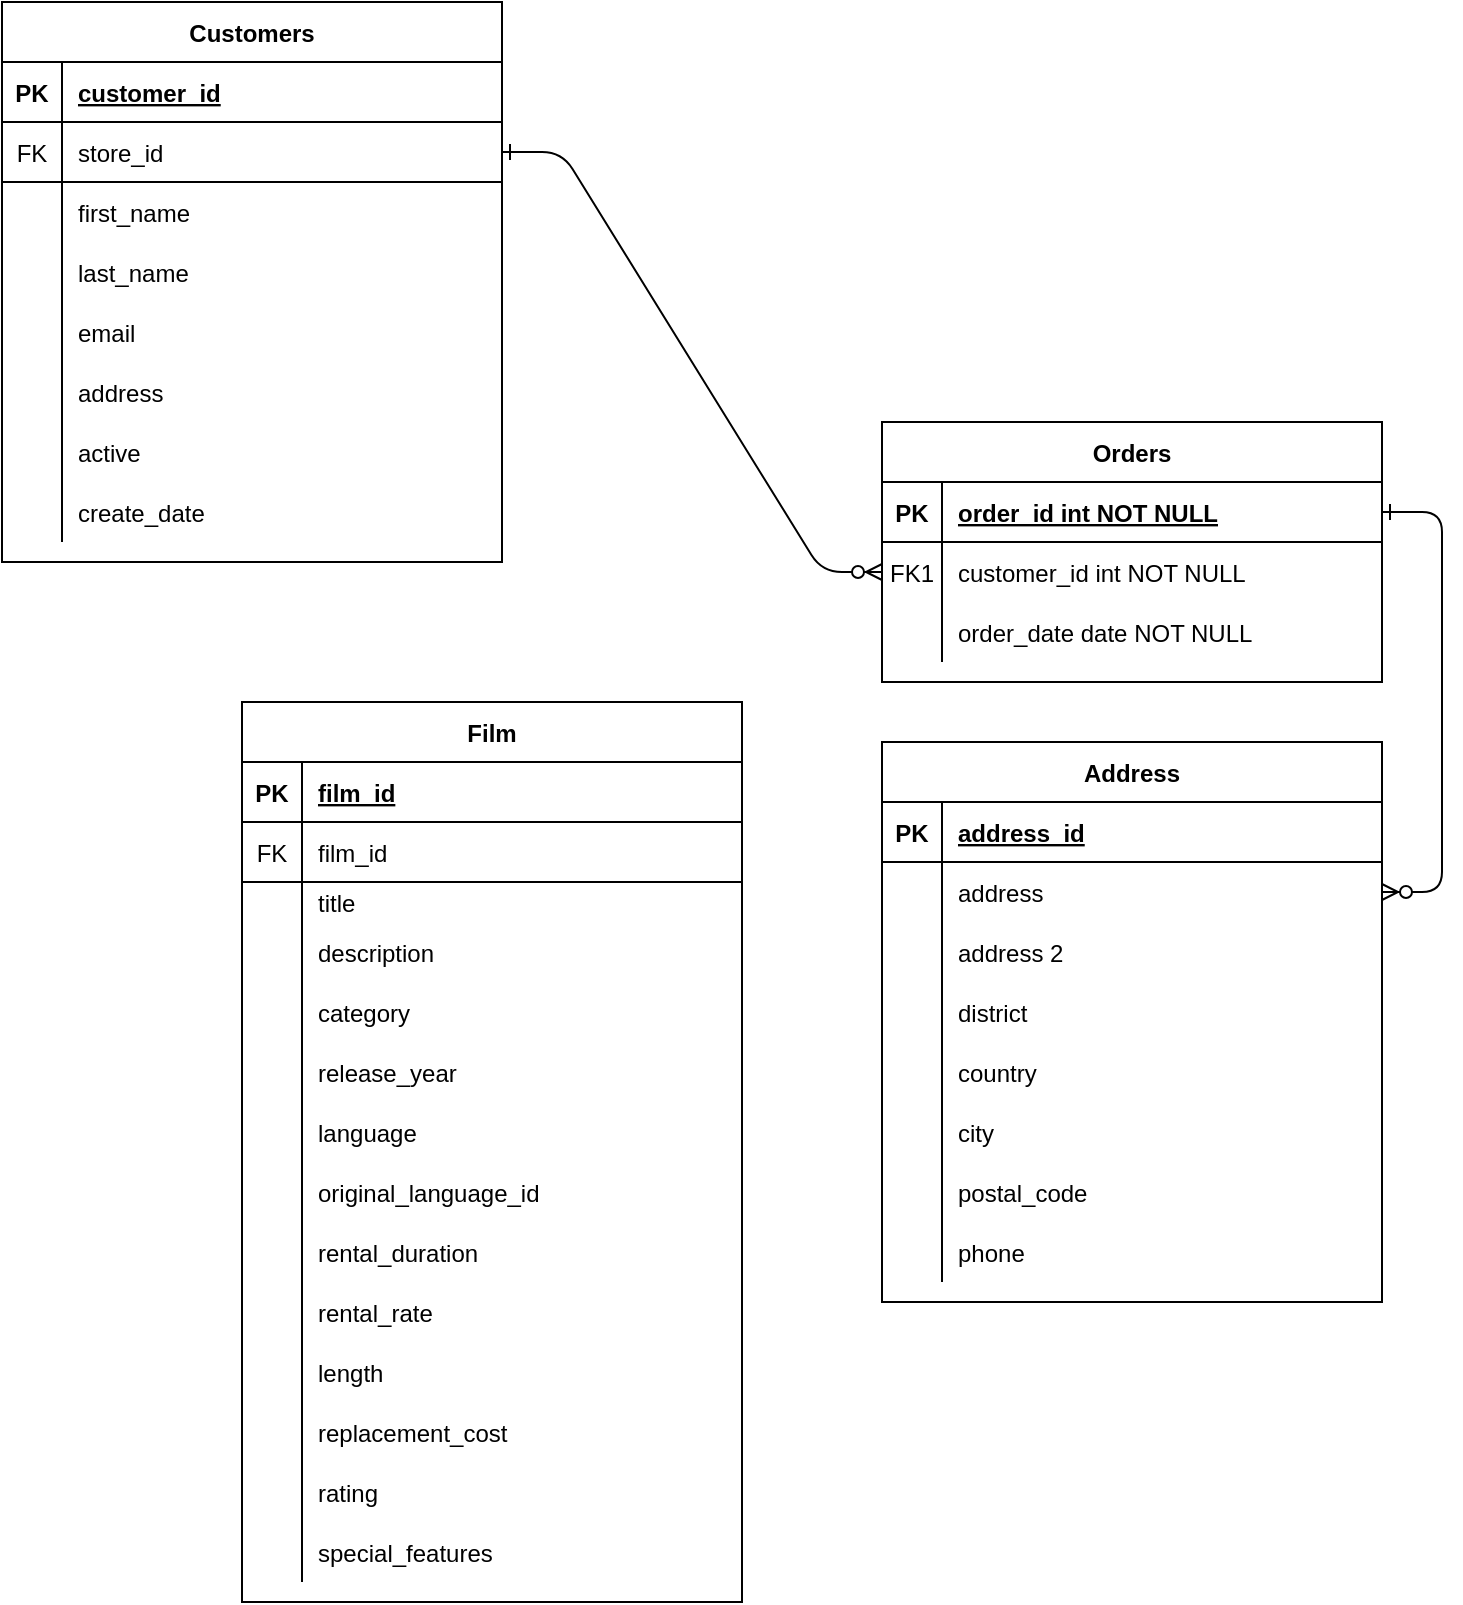 <mxfile version="14.9.0" type="github">
  <diagram id="R2lEEEUBdFMjLlhIrx00" name="Page-1">
    <mxGraphModel dx="782" dy="1568" grid="1" gridSize="10" guides="1" tooltips="1" connect="1" arrows="1" fold="1" page="1" pageScale="1" pageWidth="850" pageHeight="1100" math="0" shadow="0" extFonts="Permanent Marker^https://fonts.googleapis.com/css?family=Permanent+Marker">
      <root>
        <mxCell id="0" />
        <mxCell id="1" parent="0" />
        <mxCell id="C-vyLk0tnHw3VtMMgP7b-1" value="" style="edgeStyle=entityRelationEdgeStyle;endArrow=ERzeroToMany;startArrow=ERone;endFill=1;startFill=0;" parent="1" source="C-vyLk0tnHw3VtMMgP7b-24" target="C-vyLk0tnHw3VtMMgP7b-6" edge="1">
          <mxGeometry width="100" height="100" relative="1" as="geometry">
            <mxPoint x="340" y="720" as="sourcePoint" />
            <mxPoint x="440" y="620" as="targetPoint" />
          </mxGeometry>
        </mxCell>
        <mxCell id="C-vyLk0tnHw3VtMMgP7b-12" value="" style="edgeStyle=entityRelationEdgeStyle;endArrow=ERzeroToMany;startArrow=ERone;endFill=1;startFill=0;" parent="1" source="C-vyLk0tnHw3VtMMgP7b-3" target="C-vyLk0tnHw3VtMMgP7b-17" edge="1">
          <mxGeometry width="100" height="100" relative="1" as="geometry">
            <mxPoint x="400" y="180" as="sourcePoint" />
            <mxPoint x="460" y="205" as="targetPoint" />
          </mxGeometry>
        </mxCell>
        <mxCell id="C-vyLk0tnHw3VtMMgP7b-2" value="Orders" style="shape=table;startSize=30;container=1;collapsible=1;childLayout=tableLayout;fixedRows=1;rowLines=0;fontStyle=1;align=center;resizeLast=1;" parent="1" vertex="1">
          <mxGeometry x="450" y="120" width="250" height="130" as="geometry" />
        </mxCell>
        <mxCell id="C-vyLk0tnHw3VtMMgP7b-3" value="" style="shape=partialRectangle;collapsible=0;dropTarget=0;pointerEvents=0;fillColor=none;points=[[0,0.5],[1,0.5]];portConstraint=eastwest;top=0;left=0;right=0;bottom=1;" parent="C-vyLk0tnHw3VtMMgP7b-2" vertex="1">
          <mxGeometry y="30" width="250" height="30" as="geometry" />
        </mxCell>
        <mxCell id="C-vyLk0tnHw3VtMMgP7b-4" value="PK" style="shape=partialRectangle;overflow=hidden;connectable=0;fillColor=none;top=0;left=0;bottom=0;right=0;fontStyle=1;" parent="C-vyLk0tnHw3VtMMgP7b-3" vertex="1">
          <mxGeometry width="30" height="30" as="geometry" />
        </mxCell>
        <mxCell id="C-vyLk0tnHw3VtMMgP7b-5" value="order_id int NOT NULL " style="shape=partialRectangle;overflow=hidden;connectable=0;fillColor=none;top=0;left=0;bottom=0;right=0;align=left;spacingLeft=6;fontStyle=5;" parent="C-vyLk0tnHw3VtMMgP7b-3" vertex="1">
          <mxGeometry x="30" width="220" height="30" as="geometry" />
        </mxCell>
        <mxCell id="C-vyLk0tnHw3VtMMgP7b-6" value="" style="shape=partialRectangle;collapsible=0;dropTarget=0;pointerEvents=0;fillColor=none;points=[[0,0.5],[1,0.5]];portConstraint=eastwest;top=0;left=0;right=0;bottom=0;" parent="C-vyLk0tnHw3VtMMgP7b-2" vertex="1">
          <mxGeometry y="60" width="250" height="30" as="geometry" />
        </mxCell>
        <mxCell id="C-vyLk0tnHw3VtMMgP7b-7" value="FK1" style="shape=partialRectangle;overflow=hidden;connectable=0;fillColor=none;top=0;left=0;bottom=0;right=0;" parent="C-vyLk0tnHw3VtMMgP7b-6" vertex="1">
          <mxGeometry width="30" height="30" as="geometry" />
        </mxCell>
        <mxCell id="C-vyLk0tnHw3VtMMgP7b-8" value="customer_id int NOT NULL" style="shape=partialRectangle;overflow=hidden;connectable=0;fillColor=none;top=0;left=0;bottom=0;right=0;align=left;spacingLeft=6;" parent="C-vyLk0tnHw3VtMMgP7b-6" vertex="1">
          <mxGeometry x="30" width="220" height="30" as="geometry" />
        </mxCell>
        <mxCell id="C-vyLk0tnHw3VtMMgP7b-9" value="" style="shape=partialRectangle;collapsible=0;dropTarget=0;pointerEvents=0;fillColor=none;points=[[0,0.5],[1,0.5]];portConstraint=eastwest;top=0;left=0;right=0;bottom=0;" parent="C-vyLk0tnHw3VtMMgP7b-2" vertex="1">
          <mxGeometry y="90" width="250" height="30" as="geometry" />
        </mxCell>
        <mxCell id="C-vyLk0tnHw3VtMMgP7b-10" value="" style="shape=partialRectangle;overflow=hidden;connectable=0;fillColor=none;top=0;left=0;bottom=0;right=0;" parent="C-vyLk0tnHw3VtMMgP7b-9" vertex="1">
          <mxGeometry width="30" height="30" as="geometry" />
        </mxCell>
        <mxCell id="C-vyLk0tnHw3VtMMgP7b-11" value="order_date date NOT NULL" style="shape=partialRectangle;overflow=hidden;connectable=0;fillColor=none;top=0;left=0;bottom=0;right=0;align=left;spacingLeft=6;" parent="C-vyLk0tnHw3VtMMgP7b-9" vertex="1">
          <mxGeometry x="30" width="220" height="30" as="geometry" />
        </mxCell>
        <mxCell id="C-vyLk0tnHw3VtMMgP7b-13" value="Address" style="shape=table;startSize=30;container=1;collapsible=1;childLayout=tableLayout;fixedRows=1;rowLines=0;fontStyle=1;align=center;resizeLast=1;" parent="1" vertex="1">
          <mxGeometry x="450" y="280" width="250" height="280" as="geometry" />
        </mxCell>
        <mxCell id="C-vyLk0tnHw3VtMMgP7b-14" value="" style="shape=partialRectangle;collapsible=0;dropTarget=0;pointerEvents=0;fillColor=none;points=[[0,0.5],[1,0.5]];portConstraint=eastwest;top=0;left=0;right=0;bottom=1;" parent="C-vyLk0tnHw3VtMMgP7b-13" vertex="1">
          <mxGeometry y="30" width="250" height="30" as="geometry" />
        </mxCell>
        <mxCell id="C-vyLk0tnHw3VtMMgP7b-15" value="PK" style="shape=partialRectangle;overflow=hidden;connectable=0;fillColor=none;top=0;left=0;bottom=0;right=0;fontStyle=1;" parent="C-vyLk0tnHw3VtMMgP7b-14" vertex="1">
          <mxGeometry width="30" height="30" as="geometry" />
        </mxCell>
        <mxCell id="C-vyLk0tnHw3VtMMgP7b-16" value="address_id" style="shape=partialRectangle;overflow=hidden;connectable=0;fillColor=none;top=0;left=0;bottom=0;right=0;align=left;spacingLeft=6;fontStyle=5;" parent="C-vyLk0tnHw3VtMMgP7b-14" vertex="1">
          <mxGeometry x="30" width="220" height="30" as="geometry" />
        </mxCell>
        <mxCell id="C-vyLk0tnHw3VtMMgP7b-17" value="" style="shape=partialRectangle;collapsible=0;dropTarget=0;pointerEvents=0;fillColor=none;points=[[0,0.5],[1,0.5]];portConstraint=eastwest;top=0;left=0;right=0;bottom=0;" parent="C-vyLk0tnHw3VtMMgP7b-13" vertex="1">
          <mxGeometry y="60" width="250" height="30" as="geometry" />
        </mxCell>
        <mxCell id="C-vyLk0tnHw3VtMMgP7b-18" value="" style="shape=partialRectangle;overflow=hidden;connectable=0;fillColor=none;top=0;left=0;bottom=0;right=0;" parent="C-vyLk0tnHw3VtMMgP7b-17" vertex="1">
          <mxGeometry width="30" height="30" as="geometry" />
        </mxCell>
        <mxCell id="C-vyLk0tnHw3VtMMgP7b-19" value="address" style="shape=partialRectangle;overflow=hidden;connectable=0;fillColor=none;top=0;left=0;bottom=0;right=0;align=left;spacingLeft=6;" parent="C-vyLk0tnHw3VtMMgP7b-17" vertex="1">
          <mxGeometry x="30" width="220" height="30" as="geometry" />
        </mxCell>
        <mxCell id="C-vyLk0tnHw3VtMMgP7b-20" value="" style="shape=partialRectangle;collapsible=0;dropTarget=0;pointerEvents=0;fillColor=none;points=[[0,0.5],[1,0.5]];portConstraint=eastwest;top=0;left=0;right=0;bottom=0;" parent="C-vyLk0tnHw3VtMMgP7b-13" vertex="1">
          <mxGeometry y="90" width="250" height="30" as="geometry" />
        </mxCell>
        <mxCell id="C-vyLk0tnHw3VtMMgP7b-21" value="" style="shape=partialRectangle;overflow=hidden;connectable=0;fillColor=none;top=0;left=0;bottom=0;right=0;" parent="C-vyLk0tnHw3VtMMgP7b-20" vertex="1">
          <mxGeometry width="30" height="30" as="geometry" />
        </mxCell>
        <mxCell id="C-vyLk0tnHw3VtMMgP7b-22" value="address 2" style="shape=partialRectangle;overflow=hidden;connectable=0;fillColor=none;top=0;left=0;bottom=0;right=0;align=left;spacingLeft=6;" parent="C-vyLk0tnHw3VtMMgP7b-20" vertex="1">
          <mxGeometry x="30" width="220" height="30" as="geometry" />
        </mxCell>
        <mxCell id="6zeZxqrtX1bNYkqSOk_9-44" style="shape=partialRectangle;collapsible=0;dropTarget=0;pointerEvents=0;fillColor=none;points=[[0,0.5],[1,0.5]];portConstraint=eastwest;top=0;left=0;right=0;bottom=0;" vertex="1" parent="C-vyLk0tnHw3VtMMgP7b-13">
          <mxGeometry y="120" width="250" height="30" as="geometry" />
        </mxCell>
        <mxCell id="6zeZxqrtX1bNYkqSOk_9-45" style="shape=partialRectangle;overflow=hidden;connectable=0;fillColor=none;top=0;left=0;bottom=0;right=0;" vertex="1" parent="6zeZxqrtX1bNYkqSOk_9-44">
          <mxGeometry width="30" height="30" as="geometry" />
        </mxCell>
        <mxCell id="6zeZxqrtX1bNYkqSOk_9-46" value="district" style="shape=partialRectangle;overflow=hidden;connectable=0;fillColor=none;top=0;left=0;bottom=0;right=0;align=left;spacingLeft=6;" vertex="1" parent="6zeZxqrtX1bNYkqSOk_9-44">
          <mxGeometry x="30" width="220" height="30" as="geometry" />
        </mxCell>
        <mxCell id="6zeZxqrtX1bNYkqSOk_9-75" style="shape=partialRectangle;collapsible=0;dropTarget=0;pointerEvents=0;fillColor=none;points=[[0,0.5],[1,0.5]];portConstraint=eastwest;top=0;left=0;right=0;bottom=0;" vertex="1" parent="C-vyLk0tnHw3VtMMgP7b-13">
          <mxGeometry y="150" width="250" height="30" as="geometry" />
        </mxCell>
        <mxCell id="6zeZxqrtX1bNYkqSOk_9-76" style="shape=partialRectangle;overflow=hidden;connectable=0;fillColor=none;top=0;left=0;bottom=0;right=0;" vertex="1" parent="6zeZxqrtX1bNYkqSOk_9-75">
          <mxGeometry width="30" height="30" as="geometry" />
        </mxCell>
        <mxCell id="6zeZxqrtX1bNYkqSOk_9-77" value="country" style="shape=partialRectangle;overflow=hidden;connectable=0;fillColor=none;top=0;left=0;bottom=0;right=0;align=left;spacingLeft=6;" vertex="1" parent="6zeZxqrtX1bNYkqSOk_9-75">
          <mxGeometry x="30" width="220" height="30" as="geometry" />
        </mxCell>
        <mxCell id="6zeZxqrtX1bNYkqSOk_9-41" style="shape=partialRectangle;collapsible=0;dropTarget=0;pointerEvents=0;fillColor=none;points=[[0,0.5],[1,0.5]];portConstraint=eastwest;top=0;left=0;right=0;bottom=0;" vertex="1" parent="C-vyLk0tnHw3VtMMgP7b-13">
          <mxGeometry y="180" width="250" height="30" as="geometry" />
        </mxCell>
        <mxCell id="6zeZxqrtX1bNYkqSOk_9-42" style="shape=partialRectangle;overflow=hidden;connectable=0;fillColor=none;top=0;left=0;bottom=0;right=0;" vertex="1" parent="6zeZxqrtX1bNYkqSOk_9-41">
          <mxGeometry width="30" height="30" as="geometry" />
        </mxCell>
        <mxCell id="6zeZxqrtX1bNYkqSOk_9-43" value="city" style="shape=partialRectangle;overflow=hidden;connectable=0;fillColor=none;top=0;left=0;bottom=0;right=0;align=left;spacingLeft=6;" vertex="1" parent="6zeZxqrtX1bNYkqSOk_9-41">
          <mxGeometry x="30" width="220" height="30" as="geometry" />
        </mxCell>
        <mxCell id="6zeZxqrtX1bNYkqSOk_9-50" style="shape=partialRectangle;collapsible=0;dropTarget=0;pointerEvents=0;fillColor=none;points=[[0,0.5],[1,0.5]];portConstraint=eastwest;top=0;left=0;right=0;bottom=0;" vertex="1" parent="C-vyLk0tnHw3VtMMgP7b-13">
          <mxGeometry y="210" width="250" height="30" as="geometry" />
        </mxCell>
        <mxCell id="6zeZxqrtX1bNYkqSOk_9-51" style="shape=partialRectangle;overflow=hidden;connectable=0;fillColor=none;top=0;left=0;bottom=0;right=0;" vertex="1" parent="6zeZxqrtX1bNYkqSOk_9-50">
          <mxGeometry width="30" height="30" as="geometry" />
        </mxCell>
        <mxCell id="6zeZxqrtX1bNYkqSOk_9-52" value="postal_code" style="shape=partialRectangle;overflow=hidden;connectable=0;fillColor=none;top=0;left=0;bottom=0;right=0;align=left;spacingLeft=6;" vertex="1" parent="6zeZxqrtX1bNYkqSOk_9-50">
          <mxGeometry x="30" width="220" height="30" as="geometry" />
        </mxCell>
        <mxCell id="6zeZxqrtX1bNYkqSOk_9-47" style="shape=partialRectangle;collapsible=0;dropTarget=0;pointerEvents=0;fillColor=none;points=[[0,0.5],[1,0.5]];portConstraint=eastwest;top=0;left=0;right=0;bottom=0;" vertex="1" parent="C-vyLk0tnHw3VtMMgP7b-13">
          <mxGeometry y="240" width="250" height="30" as="geometry" />
        </mxCell>
        <mxCell id="6zeZxqrtX1bNYkqSOk_9-48" style="shape=partialRectangle;overflow=hidden;connectable=0;fillColor=none;top=0;left=0;bottom=0;right=0;" vertex="1" parent="6zeZxqrtX1bNYkqSOk_9-47">
          <mxGeometry width="30" height="30" as="geometry" />
        </mxCell>
        <mxCell id="6zeZxqrtX1bNYkqSOk_9-49" value="phone" style="shape=partialRectangle;overflow=hidden;connectable=0;fillColor=none;top=0;left=0;bottom=0;right=0;align=left;spacingLeft=6;" vertex="1" parent="6zeZxqrtX1bNYkqSOk_9-47">
          <mxGeometry x="30" width="220" height="30" as="geometry" />
        </mxCell>
        <mxCell id="C-vyLk0tnHw3VtMMgP7b-23" value="Customers" style="shape=table;startSize=30;container=1;collapsible=1;childLayout=tableLayout;fixedRows=1;rowLines=0;fontStyle=1;align=center;resizeLast=1;" parent="1" vertex="1">
          <mxGeometry x="10" y="-90" width="250" height="280" as="geometry" />
        </mxCell>
        <mxCell id="6zeZxqrtX1bNYkqSOk_9-83" style="shape=partialRectangle;collapsible=0;dropTarget=0;pointerEvents=0;fillColor=none;points=[[0,0.5],[1,0.5]];portConstraint=eastwest;top=0;left=0;right=0;bottom=1;" vertex="1" parent="C-vyLk0tnHw3VtMMgP7b-23">
          <mxGeometry y="30" width="250" height="30" as="geometry" />
        </mxCell>
        <mxCell id="6zeZxqrtX1bNYkqSOk_9-84" value="PK" style="shape=partialRectangle;overflow=hidden;connectable=0;fillColor=none;top=0;left=0;bottom=0;right=0;fontStyle=1;" vertex="1" parent="6zeZxqrtX1bNYkqSOk_9-83">
          <mxGeometry width="30" height="30" as="geometry" />
        </mxCell>
        <mxCell id="6zeZxqrtX1bNYkqSOk_9-85" value="customer_id" style="shape=partialRectangle;overflow=hidden;connectable=0;fillColor=none;top=0;left=0;bottom=0;right=0;align=left;spacingLeft=6;fontStyle=5;" vertex="1" parent="6zeZxqrtX1bNYkqSOk_9-83">
          <mxGeometry x="30" width="220" height="30" as="geometry" />
        </mxCell>
        <mxCell id="C-vyLk0tnHw3VtMMgP7b-24" value="" style="shape=partialRectangle;collapsible=0;dropTarget=0;pointerEvents=0;fillColor=none;points=[[0,0.5],[1,0.5]];portConstraint=eastwest;top=0;left=0;right=0;bottom=1;" parent="C-vyLk0tnHw3VtMMgP7b-23" vertex="1">
          <mxGeometry y="60" width="250" height="30" as="geometry" />
        </mxCell>
        <mxCell id="C-vyLk0tnHw3VtMMgP7b-25" value="FK" style="shape=partialRectangle;overflow=hidden;connectable=0;fillColor=none;top=0;left=0;bottom=0;right=0;fontStyle=0;" parent="C-vyLk0tnHw3VtMMgP7b-24" vertex="1">
          <mxGeometry width="30" height="30" as="geometry" />
        </mxCell>
        <mxCell id="C-vyLk0tnHw3VtMMgP7b-26" value="store_id" style="shape=partialRectangle;overflow=hidden;connectable=0;fillColor=none;top=0;left=0;bottom=0;right=0;align=left;spacingLeft=6;fontStyle=0;" parent="C-vyLk0tnHw3VtMMgP7b-24" vertex="1">
          <mxGeometry x="30" width="220" height="30" as="geometry" />
        </mxCell>
        <mxCell id="C-vyLk0tnHw3VtMMgP7b-27" value="" style="shape=partialRectangle;collapsible=0;dropTarget=0;pointerEvents=0;fillColor=none;points=[[0,0.5],[1,0.5]];portConstraint=eastwest;top=0;left=0;right=0;bottom=0;" parent="C-vyLk0tnHw3VtMMgP7b-23" vertex="1">
          <mxGeometry y="90" width="250" height="30" as="geometry" />
        </mxCell>
        <mxCell id="C-vyLk0tnHw3VtMMgP7b-28" value="" style="shape=partialRectangle;overflow=hidden;connectable=0;fillColor=none;top=0;left=0;bottom=0;right=0;" parent="C-vyLk0tnHw3VtMMgP7b-27" vertex="1">
          <mxGeometry width="30" height="30" as="geometry" />
        </mxCell>
        <mxCell id="C-vyLk0tnHw3VtMMgP7b-29" value="first_name" style="shape=partialRectangle;overflow=hidden;connectable=0;fillColor=none;top=0;left=0;bottom=0;right=0;align=left;spacingLeft=6;" parent="C-vyLk0tnHw3VtMMgP7b-27" vertex="1">
          <mxGeometry x="30" width="220" height="30" as="geometry" />
        </mxCell>
        <mxCell id="6zeZxqrtX1bNYkqSOk_9-17" style="shape=partialRectangle;collapsible=0;dropTarget=0;pointerEvents=0;fillColor=none;points=[[0,0.5],[1,0.5]];portConstraint=eastwest;top=0;left=0;right=0;bottom=0;" vertex="1" parent="C-vyLk0tnHw3VtMMgP7b-23">
          <mxGeometry y="120" width="250" height="30" as="geometry" />
        </mxCell>
        <mxCell id="6zeZxqrtX1bNYkqSOk_9-18" style="shape=partialRectangle;overflow=hidden;connectable=0;fillColor=none;top=0;left=0;bottom=0;right=0;" vertex="1" parent="6zeZxqrtX1bNYkqSOk_9-17">
          <mxGeometry width="30" height="30" as="geometry" />
        </mxCell>
        <mxCell id="6zeZxqrtX1bNYkqSOk_9-19" value="last_name" style="shape=partialRectangle;overflow=hidden;connectable=0;fillColor=none;top=0;left=0;bottom=0;right=0;align=left;spacingLeft=6;" vertex="1" parent="6zeZxqrtX1bNYkqSOk_9-17">
          <mxGeometry x="30" width="220" height="30" as="geometry" />
        </mxCell>
        <mxCell id="6zeZxqrtX1bNYkqSOk_9-20" style="shape=partialRectangle;collapsible=0;dropTarget=0;pointerEvents=0;fillColor=none;points=[[0,0.5],[1,0.5]];portConstraint=eastwest;top=0;left=0;right=0;bottom=0;" vertex="1" parent="C-vyLk0tnHw3VtMMgP7b-23">
          <mxGeometry y="150" width="250" height="30" as="geometry" />
        </mxCell>
        <mxCell id="6zeZxqrtX1bNYkqSOk_9-21" style="shape=partialRectangle;overflow=hidden;connectable=0;fillColor=none;top=0;left=0;bottom=0;right=0;" vertex="1" parent="6zeZxqrtX1bNYkqSOk_9-20">
          <mxGeometry width="30" height="30" as="geometry" />
        </mxCell>
        <mxCell id="6zeZxqrtX1bNYkqSOk_9-22" value="email" style="shape=partialRectangle;overflow=hidden;connectable=0;fillColor=none;top=0;left=0;bottom=0;right=0;align=left;spacingLeft=6;" vertex="1" parent="6zeZxqrtX1bNYkqSOk_9-20">
          <mxGeometry x="30" width="220" height="30" as="geometry" />
        </mxCell>
        <mxCell id="6zeZxqrtX1bNYkqSOk_9-23" style="shape=partialRectangle;collapsible=0;dropTarget=0;pointerEvents=0;fillColor=none;points=[[0,0.5],[1,0.5]];portConstraint=eastwest;top=0;left=0;right=0;bottom=0;" vertex="1" parent="C-vyLk0tnHw3VtMMgP7b-23">
          <mxGeometry y="180" width="250" height="30" as="geometry" />
        </mxCell>
        <mxCell id="6zeZxqrtX1bNYkqSOk_9-24" style="shape=partialRectangle;overflow=hidden;connectable=0;fillColor=none;top=0;left=0;bottom=0;right=0;" vertex="1" parent="6zeZxqrtX1bNYkqSOk_9-23">
          <mxGeometry width="30" height="30" as="geometry" />
        </mxCell>
        <mxCell id="6zeZxqrtX1bNYkqSOk_9-25" value="address" style="shape=partialRectangle;overflow=hidden;connectable=0;fillColor=none;top=0;left=0;bottom=0;right=0;align=left;spacingLeft=6;" vertex="1" parent="6zeZxqrtX1bNYkqSOk_9-23">
          <mxGeometry x="30" width="220" height="30" as="geometry" />
        </mxCell>
        <mxCell id="6zeZxqrtX1bNYkqSOk_9-88" style="shape=partialRectangle;collapsible=0;dropTarget=0;pointerEvents=0;fillColor=none;points=[[0,0.5],[1,0.5]];portConstraint=eastwest;top=0;left=0;right=0;bottom=0;" vertex="1" parent="C-vyLk0tnHw3VtMMgP7b-23">
          <mxGeometry y="210" width="250" height="30" as="geometry" />
        </mxCell>
        <mxCell id="6zeZxqrtX1bNYkqSOk_9-89" style="shape=partialRectangle;overflow=hidden;connectable=0;fillColor=none;top=0;left=0;bottom=0;right=0;" vertex="1" parent="6zeZxqrtX1bNYkqSOk_9-88">
          <mxGeometry width="30" height="30" as="geometry" />
        </mxCell>
        <mxCell id="6zeZxqrtX1bNYkqSOk_9-90" value="active" style="shape=partialRectangle;overflow=hidden;connectable=0;fillColor=none;top=0;left=0;bottom=0;right=0;align=left;spacingLeft=6;" vertex="1" parent="6zeZxqrtX1bNYkqSOk_9-88">
          <mxGeometry x="30" width="220" height="30" as="geometry" />
        </mxCell>
        <mxCell id="6zeZxqrtX1bNYkqSOk_9-91" style="shape=partialRectangle;collapsible=0;dropTarget=0;pointerEvents=0;fillColor=none;points=[[0,0.5],[1,0.5]];portConstraint=eastwest;top=0;left=0;right=0;bottom=0;" vertex="1" parent="C-vyLk0tnHw3VtMMgP7b-23">
          <mxGeometry y="240" width="250" height="30" as="geometry" />
        </mxCell>
        <mxCell id="6zeZxqrtX1bNYkqSOk_9-92" style="shape=partialRectangle;overflow=hidden;connectable=0;fillColor=none;top=0;left=0;bottom=0;right=0;" vertex="1" parent="6zeZxqrtX1bNYkqSOk_9-91">
          <mxGeometry width="30" height="30" as="geometry" />
        </mxCell>
        <mxCell id="6zeZxqrtX1bNYkqSOk_9-93" value="create_date" style="shape=partialRectangle;overflow=hidden;connectable=0;fillColor=none;top=0;left=0;bottom=0;right=0;align=left;spacingLeft=6;" vertex="1" parent="6zeZxqrtX1bNYkqSOk_9-91">
          <mxGeometry x="30" width="220" height="30" as="geometry" />
        </mxCell>
        <mxCell id="6zeZxqrtX1bNYkqSOk_9-1" value="Film" style="shape=table;startSize=30;container=1;collapsible=1;childLayout=tableLayout;fixedRows=1;rowLines=0;fontStyle=1;align=center;resizeLast=1;" vertex="1" parent="1">
          <mxGeometry x="130" y="260" width="250" height="450" as="geometry" />
        </mxCell>
        <mxCell id="6zeZxqrtX1bNYkqSOk_9-35" style="shape=partialRectangle;collapsible=0;dropTarget=0;pointerEvents=0;fillColor=none;points=[[0,0.5],[1,0.5]];portConstraint=eastwest;top=0;left=0;right=0;bottom=1;" vertex="1" parent="6zeZxqrtX1bNYkqSOk_9-1">
          <mxGeometry y="30" width="250" height="30" as="geometry" />
        </mxCell>
        <mxCell id="6zeZxqrtX1bNYkqSOk_9-36" value="PK" style="shape=partialRectangle;overflow=hidden;connectable=0;fillColor=none;top=0;left=0;bottom=0;right=0;fontStyle=1;" vertex="1" parent="6zeZxqrtX1bNYkqSOk_9-35">
          <mxGeometry width="30" height="30" as="geometry" />
        </mxCell>
        <mxCell id="6zeZxqrtX1bNYkqSOk_9-37" value="film_id" style="shape=partialRectangle;overflow=hidden;connectable=0;fillColor=none;top=0;left=0;bottom=0;right=0;align=left;spacingLeft=6;fontStyle=5;" vertex="1" parent="6zeZxqrtX1bNYkqSOk_9-35">
          <mxGeometry x="30" width="220" height="30" as="geometry" />
        </mxCell>
        <mxCell id="6zeZxqrtX1bNYkqSOk_9-2" value="" style="shape=partialRectangle;collapsible=0;dropTarget=0;pointerEvents=0;fillColor=none;points=[[0,0.5],[1,0.5]];portConstraint=eastwest;top=0;left=0;right=0;bottom=1;" vertex="1" parent="6zeZxqrtX1bNYkqSOk_9-1">
          <mxGeometry y="60" width="250" height="30" as="geometry" />
        </mxCell>
        <mxCell id="6zeZxqrtX1bNYkqSOk_9-3" value="FK" style="shape=partialRectangle;overflow=hidden;connectable=0;fillColor=none;top=0;left=0;bottom=0;right=0;fontStyle=0;" vertex="1" parent="6zeZxqrtX1bNYkqSOk_9-2">
          <mxGeometry width="30" height="30" as="geometry" />
        </mxCell>
        <mxCell id="6zeZxqrtX1bNYkqSOk_9-4" value="" style="shape=partialRectangle;overflow=hidden;connectable=0;fillColor=none;top=0;left=0;bottom=0;right=0;align=left;spacingLeft=6;fontStyle=5;" vertex="1" parent="6zeZxqrtX1bNYkqSOk_9-2">
          <mxGeometry x="30" width="220" height="30" as="geometry" />
        </mxCell>
        <mxCell id="6zeZxqrtX1bNYkqSOk_9-5" value="" style="shape=partialRectangle;collapsible=0;dropTarget=0;pointerEvents=0;fillColor=none;points=[[0,0.5],[1,0.5]];portConstraint=eastwest;top=0;left=0;right=0;bottom=0;" vertex="1" parent="6zeZxqrtX1bNYkqSOk_9-1">
          <mxGeometry y="90" width="250" height="20" as="geometry" />
        </mxCell>
        <mxCell id="6zeZxqrtX1bNYkqSOk_9-6" value="" style="shape=partialRectangle;overflow=hidden;connectable=0;fillColor=none;top=0;left=0;bottom=0;right=0;" vertex="1" parent="6zeZxqrtX1bNYkqSOk_9-5">
          <mxGeometry width="30" height="20" as="geometry" />
        </mxCell>
        <mxCell id="6zeZxqrtX1bNYkqSOk_9-7" value="title" style="shape=partialRectangle;overflow=hidden;connectable=0;fillColor=none;top=0;left=0;bottom=0;right=0;align=left;spacingLeft=6;" vertex="1" parent="6zeZxqrtX1bNYkqSOk_9-5">
          <mxGeometry x="30" width="220" height="20" as="geometry" />
        </mxCell>
        <mxCell id="6zeZxqrtX1bNYkqSOk_9-8" value="" style="shape=partialRectangle;collapsible=0;dropTarget=0;pointerEvents=0;fillColor=none;points=[[0,0.5],[1,0.5]];portConstraint=eastwest;top=0;left=0;right=0;bottom=0;" vertex="1" parent="6zeZxqrtX1bNYkqSOk_9-1">
          <mxGeometry y="110" width="250" height="30" as="geometry" />
        </mxCell>
        <mxCell id="6zeZxqrtX1bNYkqSOk_9-9" value="" style="shape=partialRectangle;overflow=hidden;connectable=0;fillColor=none;top=0;left=0;bottom=0;right=0;" vertex="1" parent="6zeZxqrtX1bNYkqSOk_9-8">
          <mxGeometry width="30" height="30" as="geometry" />
        </mxCell>
        <mxCell id="6zeZxqrtX1bNYkqSOk_9-10" value="description" style="shape=partialRectangle;overflow=hidden;connectable=0;fillColor=none;top=0;left=0;bottom=0;right=0;align=left;spacingLeft=6;" vertex="1" parent="6zeZxqrtX1bNYkqSOk_9-8">
          <mxGeometry x="30" width="220" height="30" as="geometry" />
        </mxCell>
        <mxCell id="6zeZxqrtX1bNYkqSOk_9-78" style="shape=partialRectangle;collapsible=0;dropTarget=0;pointerEvents=0;fillColor=none;points=[[0,0.5],[1,0.5]];portConstraint=eastwest;top=0;left=0;right=0;bottom=0;" vertex="1" parent="6zeZxqrtX1bNYkqSOk_9-1">
          <mxGeometry y="140" width="250" height="30" as="geometry" />
        </mxCell>
        <mxCell id="6zeZxqrtX1bNYkqSOk_9-79" style="shape=partialRectangle;overflow=hidden;connectable=0;fillColor=none;top=0;left=0;bottom=0;right=0;" vertex="1" parent="6zeZxqrtX1bNYkqSOk_9-78">
          <mxGeometry width="30" height="30" as="geometry" />
        </mxCell>
        <mxCell id="6zeZxqrtX1bNYkqSOk_9-80" value="category" style="shape=partialRectangle;overflow=hidden;connectable=0;fillColor=none;top=0;left=0;bottom=0;right=0;align=left;spacingLeft=6;" vertex="1" parent="6zeZxqrtX1bNYkqSOk_9-78">
          <mxGeometry x="30" width="220" height="30" as="geometry" />
        </mxCell>
        <mxCell id="6zeZxqrtX1bNYkqSOk_9-26" style="shape=partialRectangle;collapsible=0;dropTarget=0;pointerEvents=0;fillColor=none;points=[[0,0.5],[1,0.5]];portConstraint=eastwest;top=0;left=0;right=0;bottom=0;" vertex="1" parent="6zeZxqrtX1bNYkqSOk_9-1">
          <mxGeometry y="170" width="250" height="30" as="geometry" />
        </mxCell>
        <mxCell id="6zeZxqrtX1bNYkqSOk_9-27" style="shape=partialRectangle;overflow=hidden;connectable=0;fillColor=none;top=0;left=0;bottom=0;right=0;" vertex="1" parent="6zeZxqrtX1bNYkqSOk_9-26">
          <mxGeometry width="30" height="30" as="geometry" />
        </mxCell>
        <mxCell id="6zeZxqrtX1bNYkqSOk_9-28" value="release_year" style="shape=partialRectangle;overflow=hidden;connectable=0;fillColor=none;top=0;left=0;bottom=0;right=0;align=left;spacingLeft=6;" vertex="1" parent="6zeZxqrtX1bNYkqSOk_9-26">
          <mxGeometry x="30" width="220" height="30" as="geometry" />
        </mxCell>
        <mxCell id="6zeZxqrtX1bNYkqSOk_9-29" style="shape=partialRectangle;collapsible=0;dropTarget=0;pointerEvents=0;fillColor=none;points=[[0,0.5],[1,0.5]];portConstraint=eastwest;top=0;left=0;right=0;bottom=0;" vertex="1" parent="6zeZxqrtX1bNYkqSOk_9-1">
          <mxGeometry y="200" width="250" height="30" as="geometry" />
        </mxCell>
        <mxCell id="6zeZxqrtX1bNYkqSOk_9-30" style="shape=partialRectangle;overflow=hidden;connectable=0;fillColor=none;top=0;left=0;bottom=0;right=0;" vertex="1" parent="6zeZxqrtX1bNYkqSOk_9-29">
          <mxGeometry width="30" height="30" as="geometry" />
        </mxCell>
        <mxCell id="6zeZxqrtX1bNYkqSOk_9-31" value="language" style="shape=partialRectangle;overflow=hidden;connectable=0;fillColor=none;top=0;left=0;bottom=0;right=0;align=left;spacingLeft=6;" vertex="1" parent="6zeZxqrtX1bNYkqSOk_9-29">
          <mxGeometry x="30" width="220" height="30" as="geometry" />
        </mxCell>
        <mxCell id="6zeZxqrtX1bNYkqSOk_9-32" style="shape=partialRectangle;collapsible=0;dropTarget=0;pointerEvents=0;fillColor=none;points=[[0,0.5],[1,0.5]];portConstraint=eastwest;top=0;left=0;right=0;bottom=0;" vertex="1" parent="6zeZxqrtX1bNYkqSOk_9-1">
          <mxGeometry y="230" width="250" height="30" as="geometry" />
        </mxCell>
        <mxCell id="6zeZxqrtX1bNYkqSOk_9-33" style="shape=partialRectangle;overflow=hidden;connectable=0;fillColor=none;top=0;left=0;bottom=0;right=0;" vertex="1" parent="6zeZxqrtX1bNYkqSOk_9-32">
          <mxGeometry width="30" height="30" as="geometry" />
        </mxCell>
        <mxCell id="6zeZxqrtX1bNYkqSOk_9-34" value="original_language_id" style="shape=partialRectangle;overflow=hidden;connectable=0;fillColor=none;top=0;left=0;bottom=0;right=0;align=left;spacingLeft=6;" vertex="1" parent="6zeZxqrtX1bNYkqSOk_9-32">
          <mxGeometry x="30" width="220" height="30" as="geometry" />
        </mxCell>
        <mxCell id="6zeZxqrtX1bNYkqSOk_9-54" style="shape=partialRectangle;collapsible=0;dropTarget=0;pointerEvents=0;fillColor=none;points=[[0,0.5],[1,0.5]];portConstraint=eastwest;top=0;left=0;right=0;bottom=0;" vertex="1" parent="6zeZxqrtX1bNYkqSOk_9-1">
          <mxGeometry y="260" width="250" height="30" as="geometry" />
        </mxCell>
        <mxCell id="6zeZxqrtX1bNYkqSOk_9-55" style="shape=partialRectangle;overflow=hidden;connectable=0;fillColor=none;top=0;left=0;bottom=0;right=0;" vertex="1" parent="6zeZxqrtX1bNYkqSOk_9-54">
          <mxGeometry width="30" height="30" as="geometry" />
        </mxCell>
        <mxCell id="6zeZxqrtX1bNYkqSOk_9-56" value="rental_duration" style="shape=partialRectangle;overflow=hidden;connectable=0;fillColor=none;top=0;left=0;bottom=0;right=0;align=left;spacingLeft=6;" vertex="1" parent="6zeZxqrtX1bNYkqSOk_9-54">
          <mxGeometry x="30" width="220" height="30" as="geometry" />
        </mxCell>
        <mxCell id="6zeZxqrtX1bNYkqSOk_9-57" style="shape=partialRectangle;collapsible=0;dropTarget=0;pointerEvents=0;fillColor=none;points=[[0,0.5],[1,0.5]];portConstraint=eastwest;top=0;left=0;right=0;bottom=0;" vertex="1" parent="6zeZxqrtX1bNYkqSOk_9-1">
          <mxGeometry y="290" width="250" height="30" as="geometry" />
        </mxCell>
        <mxCell id="6zeZxqrtX1bNYkqSOk_9-58" style="shape=partialRectangle;overflow=hidden;connectable=0;fillColor=none;top=0;left=0;bottom=0;right=0;" vertex="1" parent="6zeZxqrtX1bNYkqSOk_9-57">
          <mxGeometry width="30" height="30" as="geometry" />
        </mxCell>
        <mxCell id="6zeZxqrtX1bNYkqSOk_9-59" value="rental_rate" style="shape=partialRectangle;overflow=hidden;connectable=0;fillColor=none;top=0;left=0;bottom=0;right=0;align=left;spacingLeft=6;" vertex="1" parent="6zeZxqrtX1bNYkqSOk_9-57">
          <mxGeometry x="30" width="220" height="30" as="geometry" />
        </mxCell>
        <mxCell id="6zeZxqrtX1bNYkqSOk_9-60" style="shape=partialRectangle;collapsible=0;dropTarget=0;pointerEvents=0;fillColor=none;points=[[0,0.5],[1,0.5]];portConstraint=eastwest;top=0;left=0;right=0;bottom=0;" vertex="1" parent="6zeZxqrtX1bNYkqSOk_9-1">
          <mxGeometry y="320" width="250" height="30" as="geometry" />
        </mxCell>
        <mxCell id="6zeZxqrtX1bNYkqSOk_9-61" style="shape=partialRectangle;overflow=hidden;connectable=0;fillColor=none;top=0;left=0;bottom=0;right=0;" vertex="1" parent="6zeZxqrtX1bNYkqSOk_9-60">
          <mxGeometry width="30" height="30" as="geometry" />
        </mxCell>
        <mxCell id="6zeZxqrtX1bNYkqSOk_9-62" value="length" style="shape=partialRectangle;overflow=hidden;connectable=0;fillColor=none;top=0;left=0;bottom=0;right=0;align=left;spacingLeft=6;" vertex="1" parent="6zeZxqrtX1bNYkqSOk_9-60">
          <mxGeometry x="30" width="220" height="30" as="geometry" />
        </mxCell>
        <mxCell id="6zeZxqrtX1bNYkqSOk_9-69" style="shape=partialRectangle;collapsible=0;dropTarget=0;pointerEvents=0;fillColor=none;points=[[0,0.5],[1,0.5]];portConstraint=eastwest;top=0;left=0;right=0;bottom=0;" vertex="1" parent="6zeZxqrtX1bNYkqSOk_9-1">
          <mxGeometry y="350" width="250" height="30" as="geometry" />
        </mxCell>
        <mxCell id="6zeZxqrtX1bNYkqSOk_9-70" style="shape=partialRectangle;overflow=hidden;connectable=0;fillColor=none;top=0;left=0;bottom=0;right=0;" vertex="1" parent="6zeZxqrtX1bNYkqSOk_9-69">
          <mxGeometry width="30" height="30" as="geometry" />
        </mxCell>
        <mxCell id="6zeZxqrtX1bNYkqSOk_9-71" value="replacement_cost" style="shape=partialRectangle;overflow=hidden;connectable=0;fillColor=none;top=0;left=0;bottom=0;right=0;align=left;spacingLeft=6;" vertex="1" parent="6zeZxqrtX1bNYkqSOk_9-69">
          <mxGeometry x="30" width="220" height="30" as="geometry" />
        </mxCell>
        <mxCell id="6zeZxqrtX1bNYkqSOk_9-66" style="shape=partialRectangle;collapsible=0;dropTarget=0;pointerEvents=0;fillColor=none;points=[[0,0.5],[1,0.5]];portConstraint=eastwest;top=0;left=0;right=0;bottom=0;" vertex="1" parent="6zeZxqrtX1bNYkqSOk_9-1">
          <mxGeometry y="380" width="250" height="30" as="geometry" />
        </mxCell>
        <mxCell id="6zeZxqrtX1bNYkqSOk_9-67" style="shape=partialRectangle;overflow=hidden;connectable=0;fillColor=none;top=0;left=0;bottom=0;right=0;" vertex="1" parent="6zeZxqrtX1bNYkqSOk_9-66">
          <mxGeometry width="30" height="30" as="geometry" />
        </mxCell>
        <mxCell id="6zeZxqrtX1bNYkqSOk_9-68" value="rating" style="shape=partialRectangle;overflow=hidden;connectable=0;fillColor=none;top=0;left=0;bottom=0;right=0;align=left;spacingLeft=6;" vertex="1" parent="6zeZxqrtX1bNYkqSOk_9-66">
          <mxGeometry x="30" width="220" height="30" as="geometry" />
        </mxCell>
        <mxCell id="6zeZxqrtX1bNYkqSOk_9-63" style="shape=partialRectangle;collapsible=0;dropTarget=0;pointerEvents=0;fillColor=none;points=[[0,0.5],[1,0.5]];portConstraint=eastwest;top=0;left=0;right=0;bottom=0;" vertex="1" parent="6zeZxqrtX1bNYkqSOk_9-1">
          <mxGeometry y="410" width="250" height="30" as="geometry" />
        </mxCell>
        <mxCell id="6zeZxqrtX1bNYkqSOk_9-64" style="shape=partialRectangle;overflow=hidden;connectable=0;fillColor=none;top=0;left=0;bottom=0;right=0;" vertex="1" parent="6zeZxqrtX1bNYkqSOk_9-63">
          <mxGeometry width="30" height="30" as="geometry" />
        </mxCell>
        <mxCell id="6zeZxqrtX1bNYkqSOk_9-65" value="special_features" style="shape=partialRectangle;overflow=hidden;connectable=0;fillColor=none;top=0;left=0;bottom=0;right=0;align=left;spacingLeft=6;" vertex="1" parent="6zeZxqrtX1bNYkqSOk_9-63">
          <mxGeometry x="30" width="220" height="30" as="geometry" />
        </mxCell>
        <mxCell id="6zeZxqrtX1bNYkqSOk_9-38" value="film_id" style="shape=partialRectangle;overflow=hidden;connectable=0;fillColor=none;top=0;left=0;bottom=0;right=0;align=left;spacingLeft=6;fontStyle=0;" vertex="1" parent="1">
          <mxGeometry x="160" y="320" width="220" height="30" as="geometry" />
        </mxCell>
      </root>
    </mxGraphModel>
  </diagram>
</mxfile>
